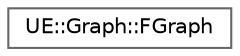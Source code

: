 digraph "Graphical Class Hierarchy"
{
 // INTERACTIVE_SVG=YES
 // LATEX_PDF_SIZE
  bgcolor="transparent";
  edge [fontname=Helvetica,fontsize=10,labelfontname=Helvetica,labelfontsize=10];
  node [fontname=Helvetica,fontsize=10,shape=box,height=0.2,width=0.4];
  rankdir="LR";
  Node0 [id="Node000000",label="UE::Graph::FGraph",height=0.2,width=0.4,color="grey40", fillcolor="white", style="filled",URL="$da/d1b/structUE_1_1Graph_1_1FGraph.html",tooltip="Convenience structure for storing a graph in edge list form."];
}
